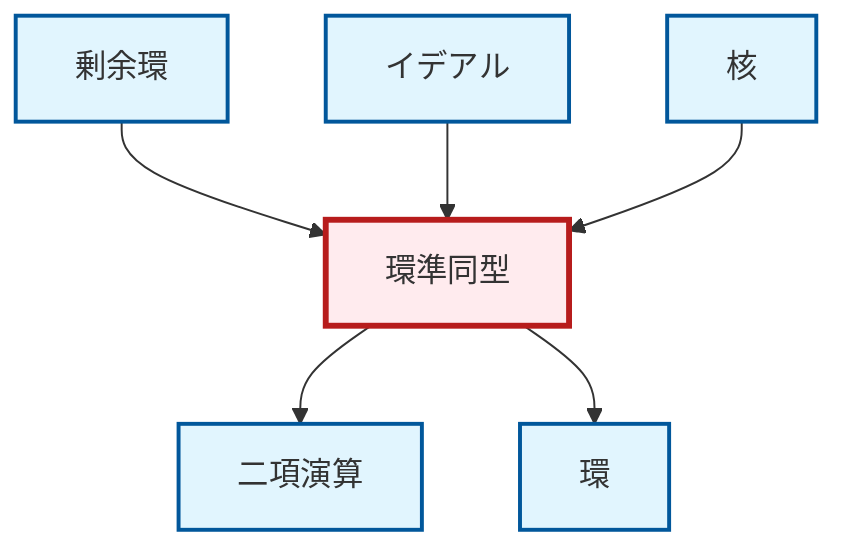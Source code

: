 graph TD
    classDef definition fill:#e1f5fe,stroke:#01579b,stroke-width:2px
    classDef theorem fill:#f3e5f5,stroke:#4a148c,stroke-width:2px
    classDef axiom fill:#fff3e0,stroke:#e65100,stroke-width:2px
    classDef example fill:#e8f5e9,stroke:#1b5e20,stroke-width:2px
    classDef current fill:#ffebee,stroke:#b71c1c,stroke-width:3px
    def-ring-homomorphism["環準同型"]:::definition
    def-ring["環"]:::definition
    def-kernel["核"]:::definition
    def-ideal["イデアル"]:::definition
    def-quotient-ring["剰余環"]:::definition
    def-binary-operation["二項演算"]:::definition
    def-ring-homomorphism --> def-binary-operation
    def-quotient-ring --> def-ring-homomorphism
    def-ideal --> def-ring-homomorphism
    def-ring-homomorphism --> def-ring
    def-kernel --> def-ring-homomorphism
    class def-ring-homomorphism current